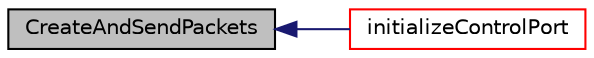 digraph "CreateAndSendPackets"
{
  edge [fontname="Helvetica",fontsize="10",labelfontname="Helvetica",labelfontsize="10"];
  node [fontname="Helvetica",fontsize="10",shape=record];
  rankdir="LR";
  Node14 [label="CreateAndSendPackets",height=0.2,width=0.4,color="black", fillcolor="grey75", style="filled", fontcolor="black"];
  Node14 -> Node15 [dir="back",color="midnightblue",fontsize="10",style="solid",fontname="Helvetica"];
  Node15 [label="initializeControlPort",height=0.2,width=0.4,color="red", fillcolor="white", style="filled",URL="$control_8h.html#a67029acf1be9712c5d30c625132ad958",tooltip="Call this once to initialize structures, ports, etc. "];
}
